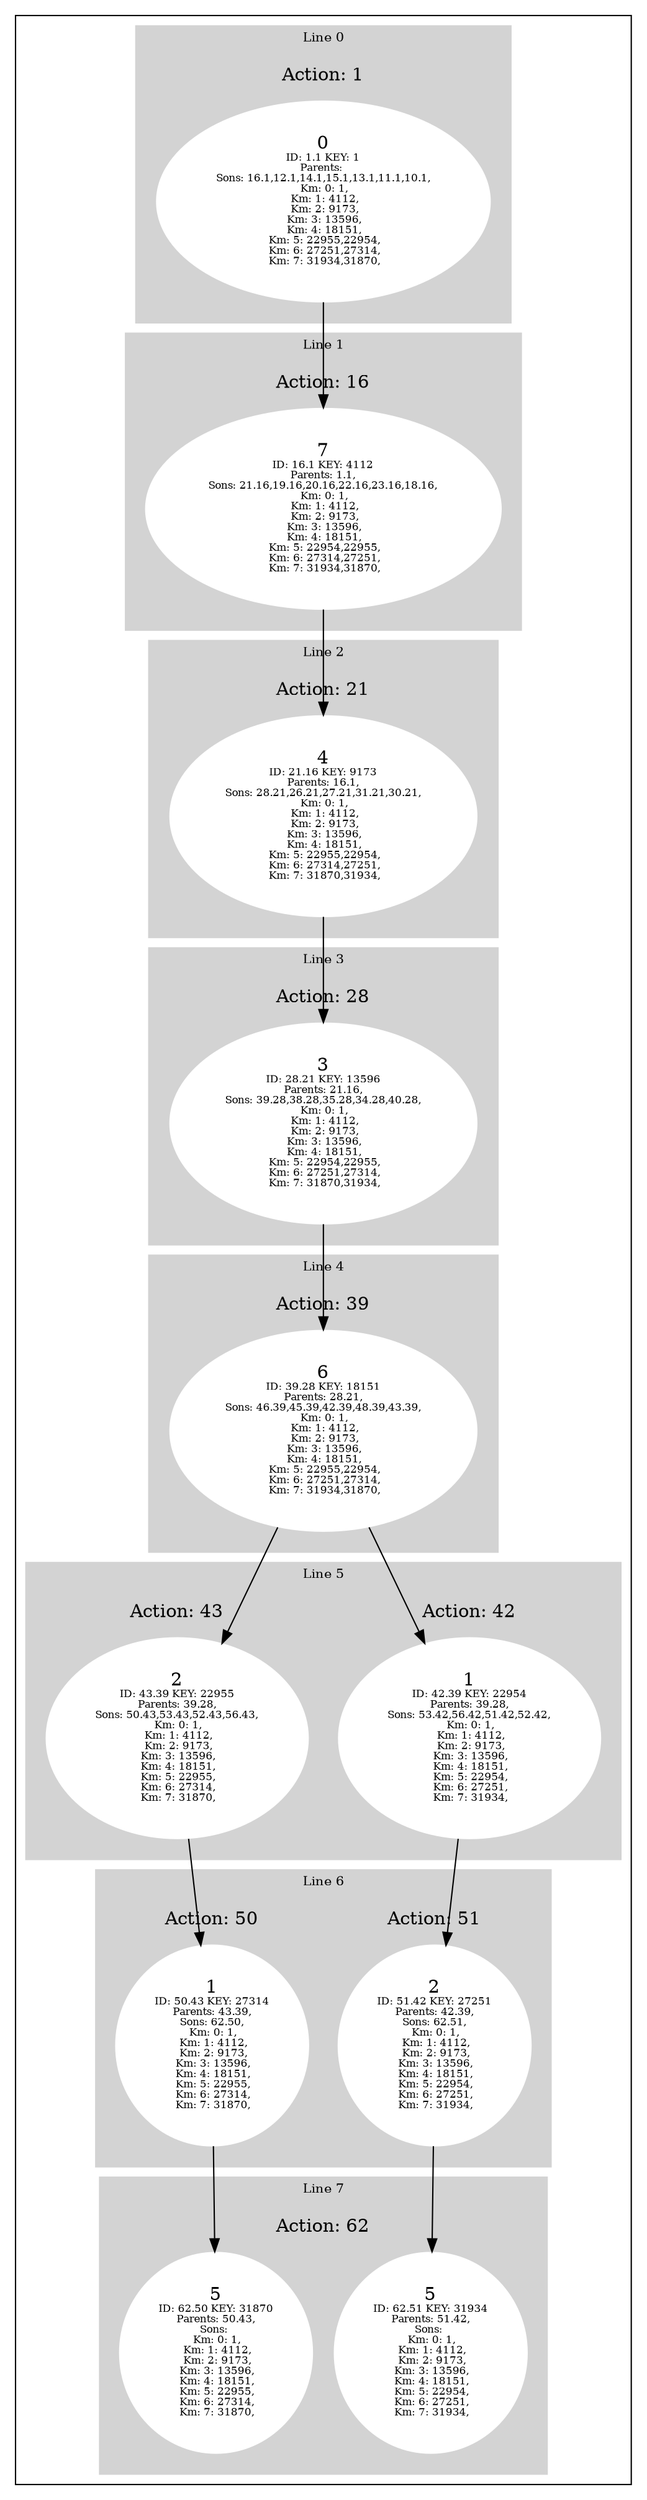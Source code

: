 digraph G {
subgraph cluster_info {

            subgraph cluster_3 {
            style=filled;
            color=lightgrey;
            node [style=filled,color=white];
            subgraph cluster_act_28 {
label = "Action: 28" 
step_28_21 [label=<3<BR /><FONT POINT-SIZE="8">ID: 28.21 KEY: 13596</FONT><BR /><FONT POINT-SIZE="8">Parents: 21.16,</FONT><BR /><FONT POINT-SIZE="8">Sons: 39.28,38.28,35.28,34.28,40.28,</FONT><BR /><FONT POINT-SIZE="8"> Km: 0: 1,</FONT><BR /><FONT POINT-SIZE="8"> Km: 1: 4112,</FONT><BR /><FONT POINT-SIZE="8"> Km: 2: 9173,</FONT><BR /><FONT POINT-SIZE="8"> Km: 3: 13596,</FONT><BR /><FONT POINT-SIZE="8"> Km: 4: 18151,</FONT><BR /><FONT POINT-SIZE="8"> Km: 5: 22954,22955,</FONT><BR /><FONT POINT-SIZE="8"> Km: 6: 27251,27314,</FONT><BR /><FONT POINT-SIZE="8"> Km: 7: 31870,31934,</FONT>>]
}

            fontsize="10"
            label = "Line 3";
            }
            subgraph cluster_1 {
            style=filled;
            color=lightgrey;
            node [style=filled,color=white];
            subgraph cluster_act_16 {
label = "Action: 16" 
step_16_1 [label=<7<BR /><FONT POINT-SIZE="8">ID: 16.1 KEY: 4112</FONT><BR /><FONT POINT-SIZE="8">Parents: 1.1,</FONT><BR /><FONT POINT-SIZE="8">Sons: 21.16,19.16,20.16,22.16,23.16,18.16,</FONT><BR /><FONT POINT-SIZE="8"> Km: 0: 1,</FONT><BR /><FONT POINT-SIZE="8"> Km: 1: 4112,</FONT><BR /><FONT POINT-SIZE="8"> Km: 2: 9173,</FONT><BR /><FONT POINT-SIZE="8"> Km: 3: 13596,</FONT><BR /><FONT POINT-SIZE="8"> Km: 4: 18151,</FONT><BR /><FONT POINT-SIZE="8"> Km: 5: 22954,22955,</FONT><BR /><FONT POINT-SIZE="8"> Km: 6: 27314,27251,</FONT><BR /><FONT POINT-SIZE="8"> Km: 7: 31934,31870,</FONT>>]
}

            fontsize="10"
            label = "Line 1";
            }
            subgraph cluster_0 {
            style=filled;
            color=lightgrey;
            node [style=filled,color=white];
            subgraph cluster_act_1 {
label = "Action: 1" 
step_1_1 [label=<0<BR /><FONT POINT-SIZE="8">ID: 1.1 KEY: 1</FONT><BR /><FONT POINT-SIZE="8">Parents: </FONT><BR /><FONT POINT-SIZE="8">Sons: 16.1,12.1,14.1,15.1,13.1,11.1,10.1,</FONT><BR /><FONT POINT-SIZE="8"> Km: 0: 1,</FONT><BR /><FONT POINT-SIZE="8"> Km: 1: 4112,</FONT><BR /><FONT POINT-SIZE="8"> Km: 2: 9173,</FONT><BR /><FONT POINT-SIZE="8"> Km: 3: 13596,</FONT><BR /><FONT POINT-SIZE="8"> Km: 4: 18151,</FONT><BR /><FONT POINT-SIZE="8"> Km: 5: 22955,22954,</FONT><BR /><FONT POINT-SIZE="8"> Km: 6: 27251,27314,</FONT><BR /><FONT POINT-SIZE="8"> Km: 7: 31934,31870,</FONT>>]
}

            fontsize="10"
            label = "Line 0";
            }
            subgraph cluster_5 {
            style=filled;
            color=lightgrey;
            node [style=filled,color=white];
            subgraph cluster_act_42 {
label = "Action: 42" 
step_42_39 [label=<1<BR /><FONT POINT-SIZE="8">ID: 42.39 KEY: 22954</FONT><BR /><FONT POINT-SIZE="8">Parents: 39.28,</FONT><BR /><FONT POINT-SIZE="8">Sons: 53.42,56.42,51.42,52.42,</FONT><BR /><FONT POINT-SIZE="8"> Km: 0: 1,</FONT><BR /><FONT POINT-SIZE="8"> Km: 1: 4112,</FONT><BR /><FONT POINT-SIZE="8"> Km: 2: 9173,</FONT><BR /><FONT POINT-SIZE="8"> Km: 3: 13596,</FONT><BR /><FONT POINT-SIZE="8"> Km: 4: 18151,</FONT><BR /><FONT POINT-SIZE="8"> Km: 5: 22954,</FONT><BR /><FONT POINT-SIZE="8"> Km: 6: 27251,</FONT><BR /><FONT POINT-SIZE="8"> Km: 7: 31934,</FONT>>]
}
subgraph cluster_act_43 {
label = "Action: 43" 
step_43_39 [label=<2<BR /><FONT POINT-SIZE="8">ID: 43.39 KEY: 22955</FONT><BR /><FONT POINT-SIZE="8">Parents: 39.28,</FONT><BR /><FONT POINT-SIZE="8">Sons: 50.43,53.43,52.43,56.43,</FONT><BR /><FONT POINT-SIZE="8"> Km: 0: 1,</FONT><BR /><FONT POINT-SIZE="8"> Km: 1: 4112,</FONT><BR /><FONT POINT-SIZE="8"> Km: 2: 9173,</FONT><BR /><FONT POINT-SIZE="8"> Km: 3: 13596,</FONT><BR /><FONT POINT-SIZE="8"> Km: 4: 18151,</FONT><BR /><FONT POINT-SIZE="8"> Km: 5: 22955,</FONT><BR /><FONT POINT-SIZE="8"> Km: 6: 27314,</FONT><BR /><FONT POINT-SIZE="8"> Km: 7: 31870,</FONT>>]
}

            fontsize="10"
            label = "Line 5";
            }
            subgraph cluster_2 {
            style=filled;
            color=lightgrey;
            node [style=filled,color=white];
            subgraph cluster_act_21 {
label = "Action: 21" 
step_21_16 [label=<4<BR /><FONT POINT-SIZE="8">ID: 21.16 KEY: 9173</FONT><BR /><FONT POINT-SIZE="8">Parents: 16.1,</FONT><BR /><FONT POINT-SIZE="8">Sons: 28.21,26.21,27.21,31.21,30.21,</FONT><BR /><FONT POINT-SIZE="8"> Km: 0: 1,</FONT><BR /><FONT POINT-SIZE="8"> Km: 1: 4112,</FONT><BR /><FONT POINT-SIZE="8"> Km: 2: 9173,</FONT><BR /><FONT POINT-SIZE="8"> Km: 3: 13596,</FONT><BR /><FONT POINT-SIZE="8"> Km: 4: 18151,</FONT><BR /><FONT POINT-SIZE="8"> Km: 5: 22955,22954,</FONT><BR /><FONT POINT-SIZE="8"> Km: 6: 27314,27251,</FONT><BR /><FONT POINT-SIZE="8"> Km: 7: 31870,31934,</FONT>>]
}

            fontsize="10"
            label = "Line 2";
            }
            subgraph cluster_6 {
            style=filled;
            color=lightgrey;
            node [style=filled,color=white];
            subgraph cluster_act_50 {
label = "Action: 50" 
step_50_43 [label=<1<BR /><FONT POINT-SIZE="8">ID: 50.43 KEY: 27314</FONT><BR /><FONT POINT-SIZE="8">Parents: 43.39,</FONT><BR /><FONT POINT-SIZE="8">Sons: 62.50,</FONT><BR /><FONT POINT-SIZE="8"> Km: 0: 1,</FONT><BR /><FONT POINT-SIZE="8"> Km: 1: 4112,</FONT><BR /><FONT POINT-SIZE="8"> Km: 2: 9173,</FONT><BR /><FONT POINT-SIZE="8"> Km: 3: 13596,</FONT><BR /><FONT POINT-SIZE="8"> Km: 4: 18151,</FONT><BR /><FONT POINT-SIZE="8"> Km: 5: 22955,</FONT><BR /><FONT POINT-SIZE="8"> Km: 6: 27314,</FONT><BR /><FONT POINT-SIZE="8"> Km: 7: 31870,</FONT>>]
}
subgraph cluster_act_51 {
label = "Action: 51" 
step_51_42 [label=<2<BR /><FONT POINT-SIZE="8">ID: 51.42 KEY: 27251</FONT><BR /><FONT POINT-SIZE="8">Parents: 42.39,</FONT><BR /><FONT POINT-SIZE="8">Sons: 62.51,</FONT><BR /><FONT POINT-SIZE="8"> Km: 0: 1,</FONT><BR /><FONT POINT-SIZE="8"> Km: 1: 4112,</FONT><BR /><FONT POINT-SIZE="8"> Km: 2: 9173,</FONT><BR /><FONT POINT-SIZE="8"> Km: 3: 13596,</FONT><BR /><FONT POINT-SIZE="8"> Km: 4: 18151,</FONT><BR /><FONT POINT-SIZE="8"> Km: 5: 22954,</FONT><BR /><FONT POINT-SIZE="8"> Km: 6: 27251,</FONT><BR /><FONT POINT-SIZE="8"> Km: 7: 31934,</FONT>>]
}

            fontsize="10"
            label = "Line 6";
            }
            subgraph cluster_4 {
            style=filled;
            color=lightgrey;
            node [style=filled,color=white];
            subgraph cluster_act_39 {
label = "Action: 39" 
step_39_28 [label=<6<BR /><FONT POINT-SIZE="8">ID: 39.28 KEY: 18151</FONT><BR /><FONT POINT-SIZE="8">Parents: 28.21,</FONT><BR /><FONT POINT-SIZE="8">Sons: 46.39,45.39,42.39,48.39,43.39,</FONT><BR /><FONT POINT-SIZE="8"> Km: 0: 1,</FONT><BR /><FONT POINT-SIZE="8"> Km: 1: 4112,</FONT><BR /><FONT POINT-SIZE="8"> Km: 2: 9173,</FONT><BR /><FONT POINT-SIZE="8"> Km: 3: 13596,</FONT><BR /><FONT POINT-SIZE="8"> Km: 4: 18151,</FONT><BR /><FONT POINT-SIZE="8"> Km: 5: 22955,22954,</FONT><BR /><FONT POINT-SIZE="8"> Km: 6: 27251,27314,</FONT><BR /><FONT POINT-SIZE="8"> Km: 7: 31934,31870,</FONT>>]
}

            fontsize="10"
            label = "Line 4";
            }
            subgraph cluster_7 {
            style=filled;
            color=lightgrey;
            node [style=filled,color=white];
            subgraph cluster_act_62 {
label = "Action: 62" 
step_62_51 [label=<5<BR /><FONT POINT-SIZE="8">ID: 62.51 KEY: 31934</FONT><BR /><FONT POINT-SIZE="8">Parents: 51.42,</FONT><BR /><FONT POINT-SIZE="8">Sons: </FONT><BR /><FONT POINT-SIZE="8"> Km: 0: 1,</FONT><BR /><FONT POINT-SIZE="8"> Km: 1: 4112,</FONT><BR /><FONT POINT-SIZE="8"> Km: 2: 9173,</FONT><BR /><FONT POINT-SIZE="8"> Km: 3: 13596,</FONT><BR /><FONT POINT-SIZE="8"> Km: 4: 18151,</FONT><BR /><FONT POINT-SIZE="8"> Km: 5: 22954,</FONT><BR /><FONT POINT-SIZE="8"> Km: 6: 27251,</FONT><BR /><FONT POINT-SIZE="8"> Km: 7: 31934,</FONT>>]
step_62_50 [label=<5<BR /><FONT POINT-SIZE="8">ID: 62.50 KEY: 31870</FONT><BR /><FONT POINT-SIZE="8">Parents: 50.43,</FONT><BR /><FONT POINT-SIZE="8">Sons: </FONT><BR /><FONT POINT-SIZE="8"> Km: 0: 1,</FONT><BR /><FONT POINT-SIZE="8"> Km: 1: 4112,</FONT><BR /><FONT POINT-SIZE="8"> Km: 2: 9173,</FONT><BR /><FONT POINT-SIZE="8"> Km: 3: 13596,</FONT><BR /><FONT POINT-SIZE="8"> Km: 4: 18151,</FONT><BR /><FONT POINT-SIZE="8"> Km: 5: 22955,</FONT><BR /><FONT POINT-SIZE="8"> Km: 6: 27314,</FONT><BR /><FONT POINT-SIZE="8"> Km: 7: 31870,</FONT>>]
}
subgraph cluster_act_62 {
label = "Action: 62" 
step_62_51 [label=<5<BR /><FONT POINT-SIZE="8">ID: 62.51 KEY: 31934</FONT><BR /><FONT POINT-SIZE="8">Parents: 51.42,</FONT><BR /><FONT POINT-SIZE="8">Sons: </FONT><BR /><FONT POINT-SIZE="8"> Km: 0: 1,</FONT><BR /><FONT POINT-SIZE="8"> Km: 1: 4112,</FONT><BR /><FONT POINT-SIZE="8"> Km: 2: 9173,</FONT><BR /><FONT POINT-SIZE="8"> Km: 3: 13596,</FONT><BR /><FONT POINT-SIZE="8"> Km: 4: 18151,</FONT><BR /><FONT POINT-SIZE="8"> Km: 5: 22954,</FONT><BR /><FONT POINT-SIZE="8"> Km: 6: 27251,</FONT><BR /><FONT POINT-SIZE="8"> Km: 7: 31934,</FONT>>]
step_62_50 [label=<5<BR /><FONT POINT-SIZE="8">ID: 62.50 KEY: 31870</FONT><BR /><FONT POINT-SIZE="8">Parents: 50.43,</FONT><BR /><FONT POINT-SIZE="8">Sons: </FONT><BR /><FONT POINT-SIZE="8"> Km: 0: 1,</FONT><BR /><FONT POINT-SIZE="8"> Km: 1: 4112,</FONT><BR /><FONT POINT-SIZE="8"> Km: 2: 9173,</FONT><BR /><FONT POINT-SIZE="8"> Km: 3: 13596,</FONT><BR /><FONT POINT-SIZE="8"> Km: 4: 18151,</FONT><BR /><FONT POINT-SIZE="8"> Km: 5: 22955,</FONT><BR /><FONT POINT-SIZE="8"> Km: 6: 27314,</FONT><BR /><FONT POINT-SIZE="8"> Km: 7: 31870,</FONT>>]
}

            fontsize="10"
            label = "Line 7";
            }
step_51_42 -> step_62_51; 
step_28_21 -> step_39_28; 
step_1_1 -> step_16_1; 
step_50_43 -> step_62_50; 
step_42_39 -> step_51_42; 
step_16_1 -> step_21_16; 
step_39_28 -> step_43_39; 
step_43_39 -> step_50_43; 
step_21_16 -> step_28_21; 
step_39_28 -> step_42_39; 
}
}